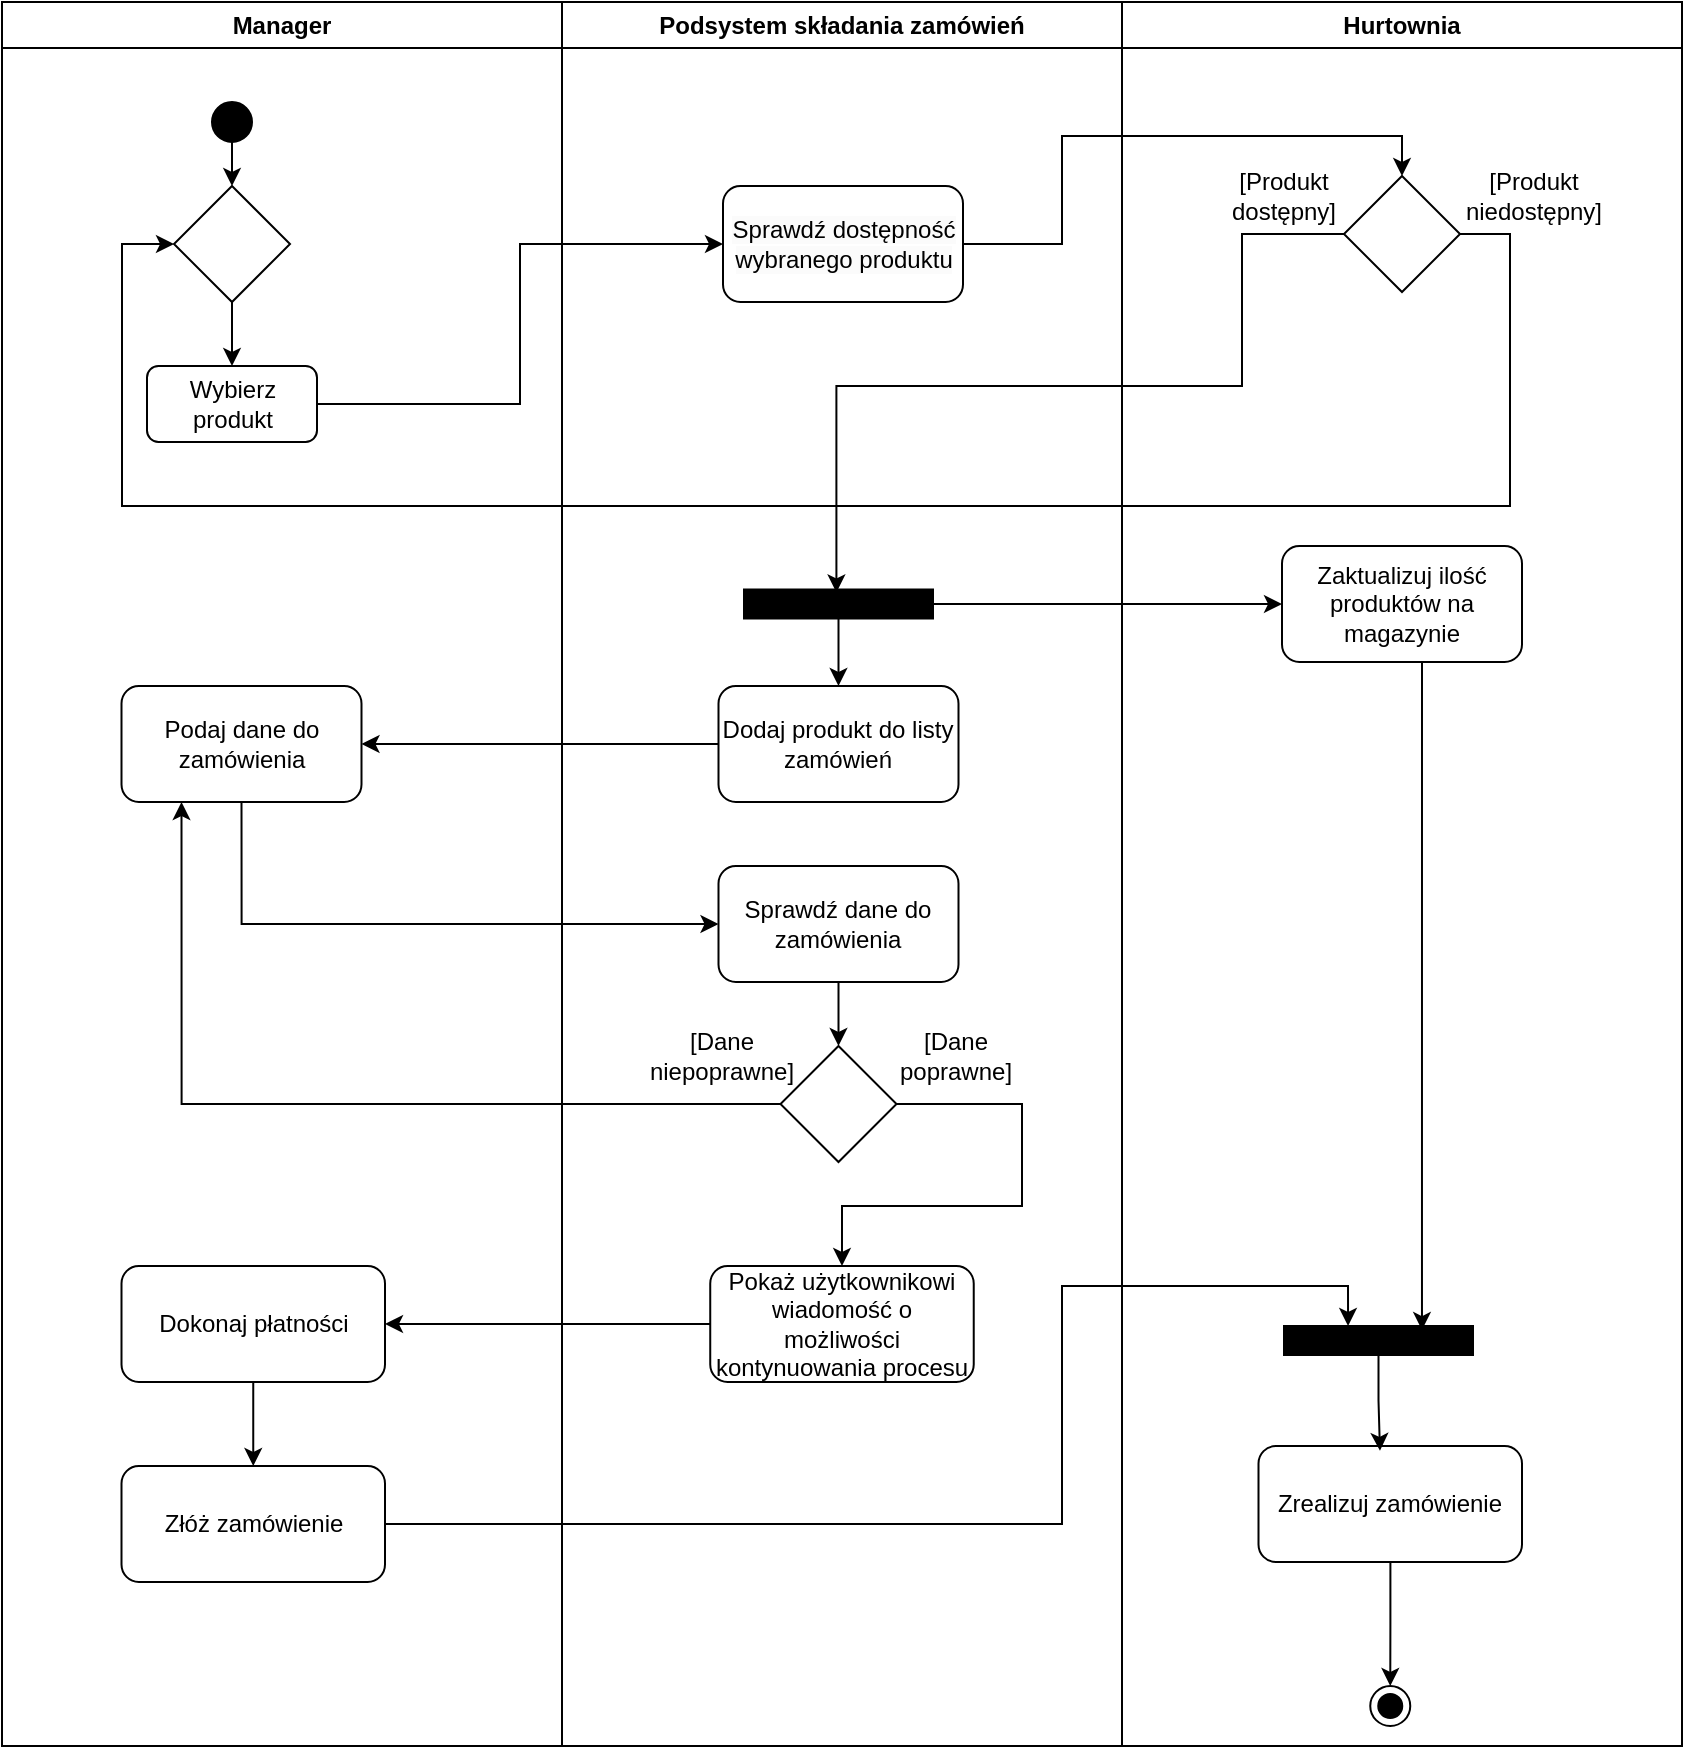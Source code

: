 <mxfile version="26.0.9">
  <diagram name="Page-1" id="e7e014a7-5840-1c2e-5031-d8a46d1fe8dd">
    <mxGraphModel dx="1032" dy="1115" grid="1" gridSize="10" guides="1" tooltips="1" connect="1" arrows="1" fold="1" page="1" pageScale="1" pageWidth="1169" pageHeight="826" background="none" math="0" shadow="0">
      <root>
        <mxCell id="0" />
        <mxCell id="1" parent="0" />
        <mxCell id="2" value="Manager" style="swimlane;whiteSpace=wrap;startSize=23;" parent="1" vertex="1">
          <mxGeometry x="160" y="128" width="280" height="872" as="geometry" />
        </mxCell>
        <mxCell id="xKFFRo-Ipgprg6Wo3ncR-46" style="edgeStyle=orthogonalEdgeStyle;rounded=0;orthogonalLoop=1;jettySize=auto;html=1;exitX=0.5;exitY=1;exitDx=0;exitDy=0;entryX=0.5;entryY=0;entryDx=0;entryDy=0;" parent="2" target="xKFFRo-Ipgprg6Wo3ncR-45" edge="1">
          <mxGeometry relative="1" as="geometry">
            <mxPoint x="115" y="70.0" as="sourcePoint" />
          </mxGeometry>
        </mxCell>
        <mxCell id="xKFFRo-Ipgprg6Wo3ncR-47" style="edgeStyle=orthogonalEdgeStyle;rounded=0;orthogonalLoop=1;jettySize=auto;html=1;exitX=0.5;exitY=1;exitDx=0;exitDy=0;entryX=0.5;entryY=0;entryDx=0;entryDy=0;" parent="2" source="xKFFRo-Ipgprg6Wo3ncR-45" target="xKFFRo-Ipgprg6Wo3ncR-54" edge="1">
          <mxGeometry relative="1" as="geometry">
            <mxPoint x="115.5" y="172" as="targetPoint" />
          </mxGeometry>
        </mxCell>
        <mxCell id="xKFFRo-Ipgprg6Wo3ncR-45" value="" style="rhombus;whiteSpace=wrap;html=1;" parent="2" vertex="1">
          <mxGeometry x="86" y="92" width="58" height="58" as="geometry" />
        </mxCell>
        <mxCell id="xKFFRo-Ipgprg6Wo3ncR-54" value="Wybierz produkt" style="rounded=1;whiteSpace=wrap;html=1;" parent="2" vertex="1">
          <mxGeometry x="72.5" y="182" width="85" height="38" as="geometry" />
        </mxCell>
        <mxCell id="xKFFRo-Ipgprg6Wo3ncR-59" value="" style="ellipse;fillColor=strokeColor;html=1;" parent="2" vertex="1">
          <mxGeometry x="105" y="50" width="20" height="20" as="geometry" />
        </mxCell>
        <mxCell id="xKFFRo-Ipgprg6Wo3ncR-72" value="Podaj dane do zamówienia" style="rounded=1;whiteSpace=wrap;html=1;" parent="2" vertex="1">
          <mxGeometry x="59.75" y="342" width="120" height="58" as="geometry" />
        </mxCell>
        <mxCell id="xKFFRo-Ipgprg6Wo3ncR-86" value="Złóż zamówienie" style="rounded=1;whiteSpace=wrap;html=1;" parent="2" vertex="1">
          <mxGeometry x="59.75" y="732" width="131.75" height="58" as="geometry" />
        </mxCell>
        <mxCell id="xKFFRo-Ipgprg6Wo3ncR-95" style="edgeStyle=orthogonalEdgeStyle;rounded=0;orthogonalLoop=1;jettySize=auto;html=1;exitX=0.5;exitY=1;exitDx=0;exitDy=0;entryX=0.5;entryY=0;entryDx=0;entryDy=0;" parent="2" source="xKFFRo-Ipgprg6Wo3ncR-87" target="xKFFRo-Ipgprg6Wo3ncR-86" edge="1">
          <mxGeometry relative="1" as="geometry" />
        </mxCell>
        <mxCell id="xKFFRo-Ipgprg6Wo3ncR-87" value="Dokonaj płatności" style="rounded=1;whiteSpace=wrap;html=1;" parent="2" vertex="1">
          <mxGeometry x="59.75" y="632" width="131.75" height="58" as="geometry" />
        </mxCell>
        <mxCell id="3" value="Podsystem składania zamówień" style="swimlane;whiteSpace=wrap;startSize=23;" parent="1" vertex="1">
          <mxGeometry x="440" y="128" width="280" height="872" as="geometry" />
        </mxCell>
        <mxCell id="xKFFRo-Ipgprg6Wo3ncR-53" value="&lt;br&gt;&lt;span style=&quot;color: rgb(0, 0, 0); font-family: Helvetica; font-size: 12px; font-style: normal; font-variant-ligatures: normal; font-variant-caps: normal; font-weight: 400; letter-spacing: normal; orphans: 2; text-align: center; text-indent: 0px; text-transform: none; widows: 2; word-spacing: 0px; -webkit-text-stroke-width: 0px; white-space: normal; background-color: rgb(251, 251, 251); text-decoration-thickness: initial; text-decoration-style: initial; text-decoration-color: initial; float: none; display: inline !important;&quot;&gt;Sprawdź dostępność wybranego produktu&lt;/span&gt;&lt;div&gt;&lt;br/&gt;&lt;/div&gt;" style="rounded=1;whiteSpace=wrap;html=1;" parent="3" vertex="1">
          <mxGeometry x="80.5" y="92" width="120" height="58" as="geometry" />
        </mxCell>
        <mxCell id="xKFFRo-Ipgprg6Wo3ncR-55" value="Dodaj produkt do listy zamówień" style="rounded=1;whiteSpace=wrap;html=1;" parent="3" vertex="1">
          <mxGeometry x="78.25" y="342" width="120" height="58" as="geometry" />
        </mxCell>
        <mxCell id="xKFFRo-Ipgprg6Wo3ncR-63" style="edgeStyle=orthogonalEdgeStyle;rounded=0;orthogonalLoop=1;jettySize=auto;html=1;entryX=0.5;entryY=0;entryDx=0;entryDy=0;" parent="3" source="xKFFRo-Ipgprg6Wo3ncR-60" target="xKFFRo-Ipgprg6Wo3ncR-55" edge="1">
          <mxGeometry relative="1" as="geometry" />
        </mxCell>
        <mxCell id="xKFFRo-Ipgprg6Wo3ncR-60" value="" style="html=1;points=[];perimeter=orthogonalPerimeter;fillColor=strokeColor;direction=south;" parent="3" vertex="1">
          <mxGeometry x="91" y="293.75" width="94.5" height="14.5" as="geometry" />
        </mxCell>
        <mxCell id="xKFFRo-Ipgprg6Wo3ncR-81" style="edgeStyle=orthogonalEdgeStyle;rounded=0;orthogonalLoop=1;jettySize=auto;html=1;exitX=0.5;exitY=1;exitDx=0;exitDy=0;entryX=0.5;entryY=0;entryDx=0;entryDy=0;" parent="3" source="xKFFRo-Ipgprg6Wo3ncR-74" target="xKFFRo-Ipgprg6Wo3ncR-77" edge="1">
          <mxGeometry relative="1" as="geometry" />
        </mxCell>
        <mxCell id="xKFFRo-Ipgprg6Wo3ncR-74" value="Sprawdź dane do zamówienia" style="rounded=1;whiteSpace=wrap;html=1;" parent="3" vertex="1">
          <mxGeometry x="78.25" y="432" width="120" height="58" as="geometry" />
        </mxCell>
        <mxCell id="xKFFRo-Ipgprg6Wo3ncR-85" style="edgeStyle=orthogonalEdgeStyle;rounded=0;orthogonalLoop=1;jettySize=auto;html=1;exitX=1;exitY=0.5;exitDx=0;exitDy=0;entryX=0.5;entryY=0;entryDx=0;entryDy=0;" parent="3" source="xKFFRo-Ipgprg6Wo3ncR-77" target="xKFFRo-Ipgprg6Wo3ncR-84" edge="1">
          <mxGeometry relative="1" as="geometry">
            <Array as="points">
              <mxPoint x="230" y="551" />
              <mxPoint x="230" y="602" />
              <mxPoint x="140" y="602" />
            </Array>
          </mxGeometry>
        </mxCell>
        <mxCell id="xKFFRo-Ipgprg6Wo3ncR-77" value="" style="rhombus;whiteSpace=wrap;html=1;" parent="3" vertex="1">
          <mxGeometry x="109.25" y="522" width="58" height="58" as="geometry" />
        </mxCell>
        <mxCell id="xKFFRo-Ipgprg6Wo3ncR-82" value="[Dane niepoprawne&lt;span style=&quot;color: rgba(0, 0, 0, 0); font-family: monospace; font-size: 0px; text-align: start; text-wrap: nowrap;&quot;&gt;%3CmxGraphModel%3E%3Croot%3E%3CmxCell%20id%3D%220%22%2F%3E%3CmxCell%20id%3D%221%22%20parent%3D%220%22%2F%3E%3CmxCell%20id%3D%222%22%20value%3D%22%5BProdukt%20niedost%C4%99pny%5D%22%20style%3D%22text%3Bhtml%3D1%3Balign%3Dcenter%3BverticalAlign%3Dmiddle%3BwhiteSpace%3Dwrap%3Brounded%3D0%3B%22%20vertex%3D%221%22%20parent%3D%221%22%3E%3CmxGeometry%20x%3D%22895.5%22%20y%3D%22210%22%20width%3D%2260%22%20height%3D%2230%22%20as%3D%22geometry%22%2F%3E%3C%2FmxCell%3E%3C%2Froot%3E%3C%2FmxGraphModel%3E&lt;/span&gt;]" style="text;html=1;align=center;verticalAlign=middle;whiteSpace=wrap;rounded=0;" parent="3" vertex="1">
          <mxGeometry x="50" y="512" width="60" height="30" as="geometry" />
        </mxCell>
        <mxCell id="xKFFRo-Ipgprg6Wo3ncR-83" value="[Dane poprawne&lt;span style=&quot;color: rgba(0, 0, 0, 0); font-family: monospace; font-size: 0px; text-align: start; text-wrap: nowrap;&quot;&gt;%3CmxGraphModel%3E%3Croot%3E%3CmxCell%20id%3D%220%22%2F%3E%3CmxCell%20id%3D%221%22%20parent%3D%220%22%2F%3E%3CmxCell%20id%3D%222%22%20value%3D%22%5BProdukt%20niedost%C4%99pny%5D%22%20style%3D%22text%3Bhtml%3D1%3Balign%3Dcenter%3BverticalAlign%3Dmiddle%3BwhiteSpace%3Dwrap%3Brounded%3D0%3B%22%20vertex%3D%221%22%20parent%3D%221%22%3E%3CmxGeometry%20x%3D%22895.5%22%20y%3D%22210%22%20width%3D%2260%22%20height%3D%2230%22%20as%3D%22geometry%22%2F%3E%3C%2FmxCell%3E%3C%2Froot%3E%3C%2FmxGraphModel%3E&lt;/span&gt;]" style="text;html=1;align=center;verticalAlign=middle;whiteSpace=wrap;rounded=0;" parent="3" vertex="1">
          <mxGeometry x="167.25" y="512" width="60" height="30" as="geometry" />
        </mxCell>
        <mxCell id="xKFFRo-Ipgprg6Wo3ncR-84" value="Pokaż użytkownikowi wiadomość o możliwości kontynuowania procesu" style="rounded=1;whiteSpace=wrap;html=1;" parent="3" vertex="1">
          <mxGeometry x="74.12" y="632" width="131.75" height="58" as="geometry" />
        </mxCell>
        <mxCell id="4" value="Hurtownia" style="swimlane;whiteSpace=wrap" parent="1" vertex="1">
          <mxGeometry x="720" y="128" width="280" height="872" as="geometry" />
        </mxCell>
        <mxCell id="xKFFRo-Ipgprg6Wo3ncR-48" value="" style="rhombus;whiteSpace=wrap;html=1;" parent="4" vertex="1">
          <mxGeometry x="111" y="87" width="58" height="58" as="geometry" />
        </mxCell>
        <mxCell id="xKFFRo-Ipgprg6Wo3ncR-57" value="[Produkt niedostępny]" style="text;html=1;align=center;verticalAlign=middle;whiteSpace=wrap;rounded=0;" parent="4" vertex="1">
          <mxGeometry x="175.5" y="82" width="60" height="30" as="geometry" />
        </mxCell>
        <mxCell id="xKFFRo-Ipgprg6Wo3ncR-58" value="[Produkt dostępny]" style="text;html=1;align=center;verticalAlign=middle;whiteSpace=wrap;rounded=0;" parent="4" vertex="1">
          <mxGeometry x="51" y="82" width="60" height="30" as="geometry" />
        </mxCell>
        <mxCell id="xKFFRo-Ipgprg6Wo3ncR-69" value="Zaktualizuj ilość produktów na magazynie" style="rounded=1;whiteSpace=wrap;html=1;" parent="4" vertex="1">
          <mxGeometry x="80" y="272" width="120" height="58" as="geometry" />
        </mxCell>
        <mxCell id="xKFFRo-Ipgprg6Wo3ncR-71" value="" style="html=1;points=[];perimeter=orthogonalPerimeter;fillColor=strokeColor;direction=south;" parent="4" vertex="1">
          <mxGeometry x="81" y="662" width="94.5" height="14.5" as="geometry" />
        </mxCell>
        <mxCell id="T4h49BcG19yRAmRqLpZq-6" style="edgeStyle=orthogonalEdgeStyle;rounded=0;orthogonalLoop=1;jettySize=auto;html=1;" parent="4" source="xKFFRo-Ipgprg6Wo3ncR-89" edge="1">
          <mxGeometry relative="1" as="geometry">
            <mxPoint x="134.13" y="842" as="targetPoint" />
          </mxGeometry>
        </mxCell>
        <mxCell id="xKFFRo-Ipgprg6Wo3ncR-89" value="Zrealizuj zamówienie" style="rounded=1;whiteSpace=wrap;html=1;" parent="4" vertex="1">
          <mxGeometry x="68.25" y="722" width="131.75" height="58" as="geometry" />
        </mxCell>
        <mxCell id="xKFFRo-Ipgprg6Wo3ncR-93" style="edgeStyle=orthogonalEdgeStyle;rounded=0;orthogonalLoop=1;jettySize=auto;html=1;exitX=0.5;exitY=1;exitDx=0;exitDy=0;entryX=0.138;entryY=0.27;entryDx=0;entryDy=0;entryPerimeter=0;" parent="4" source="xKFFRo-Ipgprg6Wo3ncR-69" target="xKFFRo-Ipgprg6Wo3ncR-71" edge="1">
          <mxGeometry relative="1" as="geometry">
            <Array as="points">
              <mxPoint x="150" y="330" />
            </Array>
          </mxGeometry>
        </mxCell>
        <mxCell id="T4h49BcG19yRAmRqLpZq-5" style="edgeStyle=orthogonalEdgeStyle;rounded=0;orthogonalLoop=1;jettySize=auto;html=1;entryX=0.461;entryY=0.042;entryDx=0;entryDy=0;entryPerimeter=0;" parent="4" source="xKFFRo-Ipgprg6Wo3ncR-71" target="xKFFRo-Ipgprg6Wo3ncR-89" edge="1">
          <mxGeometry relative="1" as="geometry" />
        </mxCell>
        <mxCell id="-RIeaoM985M9HVN_lMAO-4" value="" style="ellipse;html=1;shape=endState;fillColor=strokeColor;" parent="4" vertex="1">
          <mxGeometry x="124.13" y="842" width="20" height="20" as="geometry" />
        </mxCell>
        <mxCell id="xKFFRo-Ipgprg6Wo3ncR-43" style="edgeStyle=orthogonalEdgeStyle;rounded=0;orthogonalLoop=1;jettySize=auto;html=1;exitX=1;exitY=0.5;exitDx=0;exitDy=0;entryX=0;entryY=0.5;entryDx=0;entryDy=0;" parent="1" source="xKFFRo-Ipgprg6Wo3ncR-54" target="xKFFRo-Ipgprg6Wo3ncR-53" edge="1">
          <mxGeometry relative="1" as="geometry">
            <mxPoint x="327.5" y="334" as="sourcePoint" />
            <mxPoint x="516.5" y="244" as="targetPoint" />
          </mxGeometry>
        </mxCell>
        <mxCell id="xKFFRo-Ipgprg6Wo3ncR-50" style="edgeStyle=orthogonalEdgeStyle;rounded=0;orthogonalLoop=1;jettySize=auto;html=1;exitX=1;exitY=0.5;exitDx=0;exitDy=0;entryX=0.5;entryY=0;entryDx=0;entryDy=0;" parent="1" source="xKFFRo-Ipgprg6Wo3ncR-53" target="xKFFRo-Ipgprg6Wo3ncR-48" edge="1">
          <mxGeometry relative="1" as="geometry">
            <mxPoint x="652.5" y="244" as="sourcePoint" />
            <Array as="points">
              <mxPoint x="690" y="249" />
              <mxPoint x="690" y="195" />
              <mxPoint x="860" y="195" />
            </Array>
          </mxGeometry>
        </mxCell>
        <mxCell id="xKFFRo-Ipgprg6Wo3ncR-52" style="edgeStyle=orthogonalEdgeStyle;rounded=0;orthogonalLoop=1;jettySize=auto;html=1;exitX=1;exitY=0.5;exitDx=0;exitDy=0;entryX=0;entryY=0.5;entryDx=0;entryDy=0;" parent="1" source="xKFFRo-Ipgprg6Wo3ncR-48" target="xKFFRo-Ipgprg6Wo3ncR-45" edge="1">
          <mxGeometry relative="1" as="geometry">
            <Array as="points">
              <mxPoint x="914" y="244" />
              <mxPoint x="914" y="380" />
              <mxPoint x="220" y="380" />
              <mxPoint x="220" y="249" />
            </Array>
          </mxGeometry>
        </mxCell>
        <mxCell id="xKFFRo-Ipgprg6Wo3ncR-62" style="edgeStyle=orthogonalEdgeStyle;rounded=0;orthogonalLoop=1;jettySize=auto;html=1;exitX=0;exitY=0.5;exitDx=0;exitDy=0;entryX=0.103;entryY=0.511;entryDx=0;entryDy=0;entryPerimeter=0;" parent="1" source="xKFFRo-Ipgprg6Wo3ncR-48" target="xKFFRo-Ipgprg6Wo3ncR-60" edge="1">
          <mxGeometry relative="1" as="geometry">
            <Array as="points">
              <mxPoint x="780" y="244" />
              <mxPoint x="780" y="320" />
              <mxPoint x="577" y="320" />
            </Array>
          </mxGeometry>
        </mxCell>
        <mxCell id="xKFFRo-Ipgprg6Wo3ncR-70" style="edgeStyle=orthogonalEdgeStyle;rounded=0;orthogonalLoop=1;jettySize=auto;html=1;entryX=0;entryY=0.5;entryDx=0;entryDy=0;" parent="1" source="xKFFRo-Ipgprg6Wo3ncR-60" target="xKFFRo-Ipgprg6Wo3ncR-69" edge="1">
          <mxGeometry relative="1" as="geometry" />
        </mxCell>
        <mxCell id="xKFFRo-Ipgprg6Wo3ncR-73" style="edgeStyle=orthogonalEdgeStyle;rounded=0;orthogonalLoop=1;jettySize=auto;html=1;exitX=0;exitY=0.5;exitDx=0;exitDy=0;entryX=1;entryY=0.5;entryDx=0;entryDy=0;" parent="1" source="xKFFRo-Ipgprg6Wo3ncR-55" target="xKFFRo-Ipgprg6Wo3ncR-72" edge="1">
          <mxGeometry relative="1" as="geometry" />
        </mxCell>
        <mxCell id="xKFFRo-Ipgprg6Wo3ncR-76" style="edgeStyle=orthogonalEdgeStyle;rounded=0;orthogonalLoop=1;jettySize=auto;html=1;exitX=0.5;exitY=1;exitDx=0;exitDy=0;entryX=0;entryY=0.5;entryDx=0;entryDy=0;" parent="1" source="xKFFRo-Ipgprg6Wo3ncR-72" target="xKFFRo-Ipgprg6Wo3ncR-74" edge="1">
          <mxGeometry relative="1" as="geometry" />
        </mxCell>
        <mxCell id="xKFFRo-Ipgprg6Wo3ncR-80" style="edgeStyle=orthogonalEdgeStyle;rounded=0;orthogonalLoop=1;jettySize=auto;html=1;exitX=0;exitY=0.5;exitDx=0;exitDy=0;entryX=0.25;entryY=1;entryDx=0;entryDy=0;" parent="1" source="xKFFRo-Ipgprg6Wo3ncR-77" target="xKFFRo-Ipgprg6Wo3ncR-72" edge="1">
          <mxGeometry relative="1" as="geometry" />
        </mxCell>
        <mxCell id="xKFFRo-Ipgprg6Wo3ncR-88" style="edgeStyle=orthogonalEdgeStyle;rounded=0;orthogonalLoop=1;jettySize=auto;html=1;exitX=0;exitY=0.5;exitDx=0;exitDy=0;entryX=1;entryY=0.5;entryDx=0;entryDy=0;" parent="1" source="xKFFRo-Ipgprg6Wo3ncR-84" target="xKFFRo-Ipgprg6Wo3ncR-87" edge="1">
          <mxGeometry relative="1" as="geometry" />
        </mxCell>
        <mxCell id="xKFFRo-Ipgprg6Wo3ncR-94" style="edgeStyle=orthogonalEdgeStyle;rounded=0;orthogonalLoop=1;jettySize=auto;html=1;entryX=0;entryY=0.661;entryDx=0;entryDy=0;entryPerimeter=0;" parent="1" source="xKFFRo-Ipgprg6Wo3ncR-86" target="xKFFRo-Ipgprg6Wo3ncR-71" edge="1">
          <mxGeometry relative="1" as="geometry">
            <Array as="points">
              <mxPoint x="690" y="889" />
              <mxPoint x="690" y="770" />
              <mxPoint x="833" y="770" />
            </Array>
          </mxGeometry>
        </mxCell>
      </root>
    </mxGraphModel>
  </diagram>
</mxfile>
